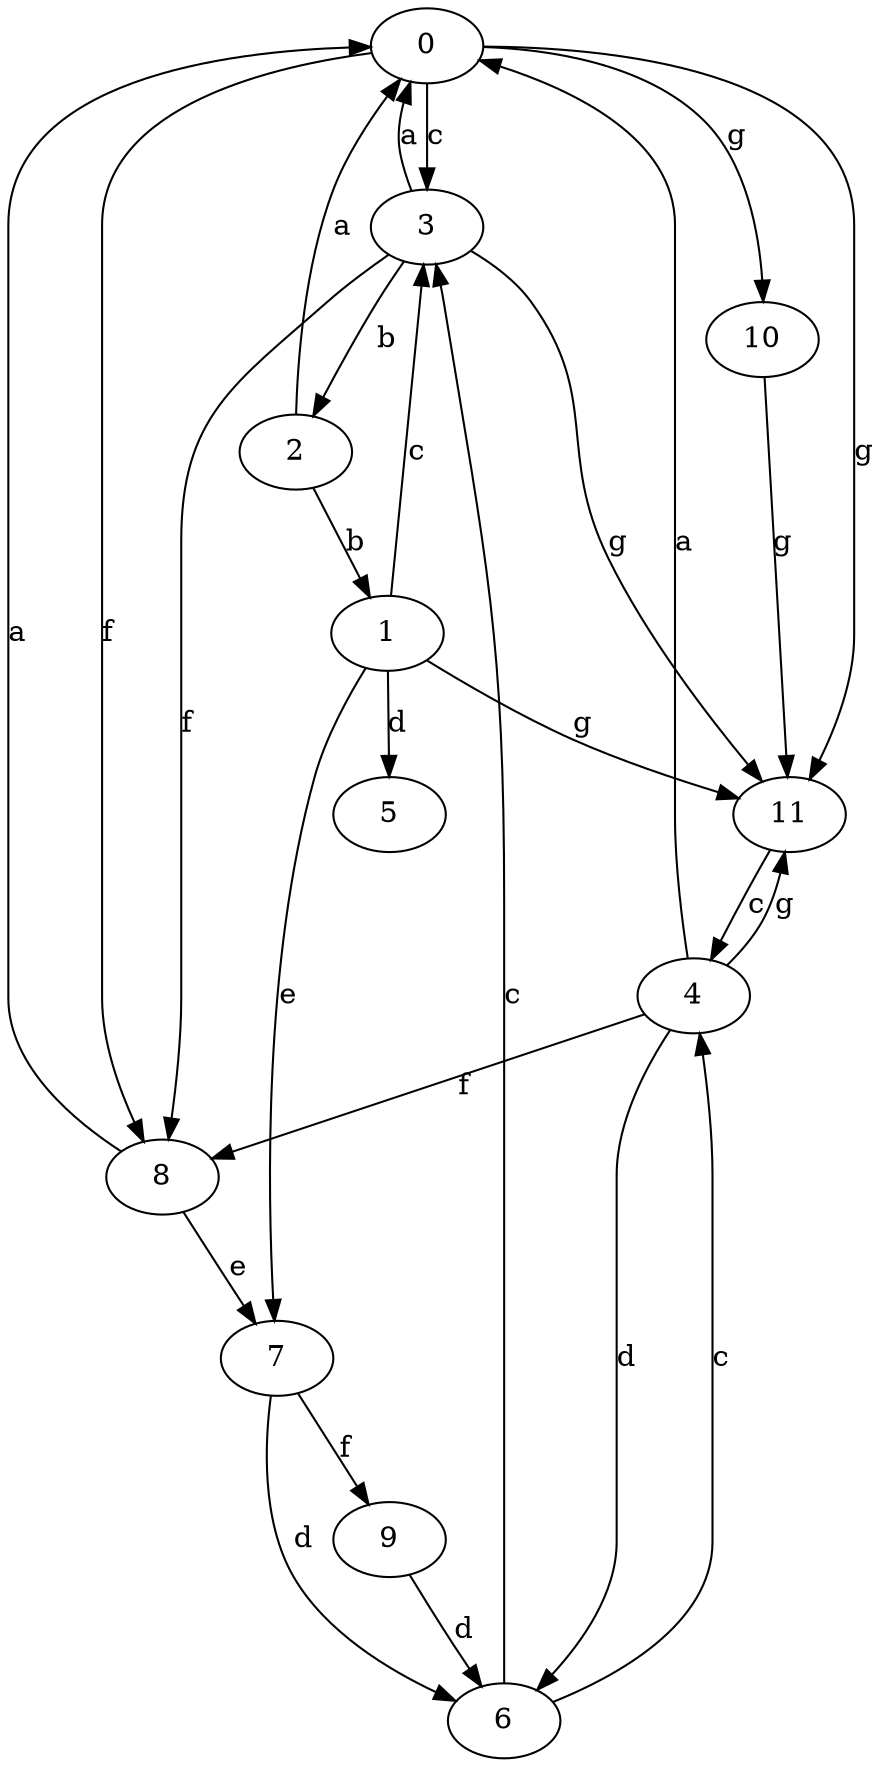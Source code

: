 strict digraph  {
0;
1;
2;
3;
4;
5;
6;
7;
8;
9;
10;
11;
0 -> 3  [label=c];
0 -> 8  [label=f];
0 -> 10  [label=g];
0 -> 11  [label=g];
1 -> 3  [label=c];
1 -> 5  [label=d];
1 -> 7  [label=e];
1 -> 11  [label=g];
2 -> 0  [label=a];
2 -> 1  [label=b];
3 -> 0  [label=a];
3 -> 2  [label=b];
3 -> 8  [label=f];
3 -> 11  [label=g];
4 -> 0  [label=a];
4 -> 6  [label=d];
4 -> 8  [label=f];
4 -> 11  [label=g];
6 -> 3  [label=c];
6 -> 4  [label=c];
7 -> 6  [label=d];
7 -> 9  [label=f];
8 -> 0  [label=a];
8 -> 7  [label=e];
9 -> 6  [label=d];
10 -> 11  [label=g];
11 -> 4  [label=c];
}
